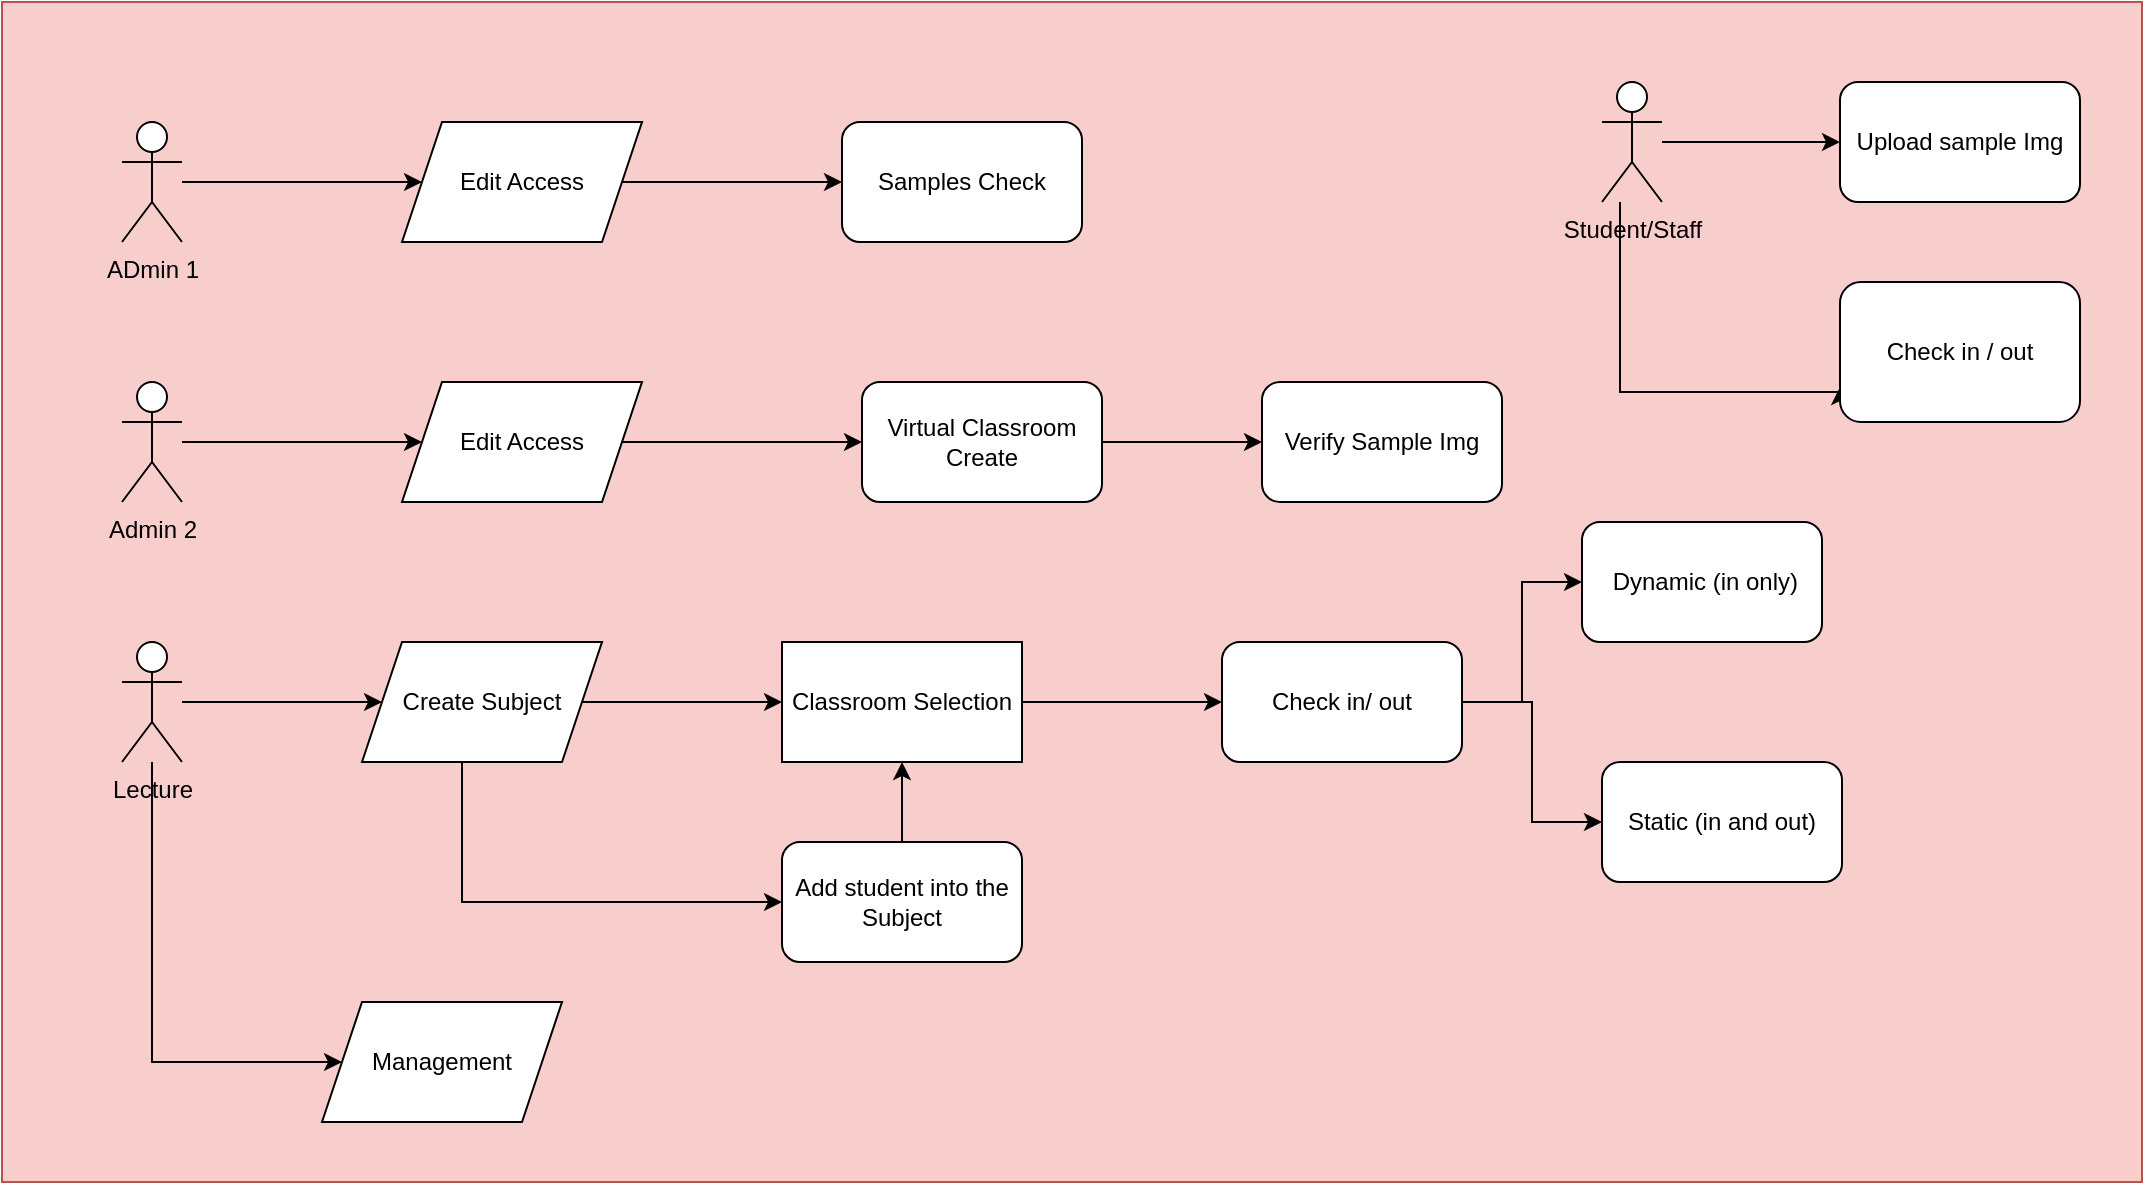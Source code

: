 <mxfile version="24.4.8" type="device">
  <diagram name="Page-1" id="YS56guyC4_ST_xnb5T6s">
    <mxGraphModel dx="1219" dy="771" grid="1" gridSize="10" guides="1" tooltips="1" connect="1" arrows="1" fold="1" page="1" pageScale="1" pageWidth="1200" pageHeight="1920" math="0" shadow="0">
      <root>
        <mxCell id="0" />
        <mxCell id="1" parent="0" />
        <mxCell id="DFtTc4fJqdZt-kXMd437-43" value="" style="rounded=0;whiteSpace=wrap;html=1;fillColor=#f8cecc;strokeColor=#b85450;" vertex="1" parent="1">
          <mxGeometry x="10" y="20" width="1070" height="590" as="geometry" />
        </mxCell>
        <mxCell id="DFtTc4fJqdZt-kXMd437-9" style="edgeStyle=orthogonalEdgeStyle;rounded=0;orthogonalLoop=1;jettySize=auto;html=1;" edge="1" parent="1" source="DFtTc4fJqdZt-kXMd437-1">
          <mxGeometry relative="1" as="geometry">
            <mxPoint x="220" y="110" as="targetPoint" />
          </mxGeometry>
        </mxCell>
        <mxCell id="DFtTc4fJqdZt-kXMd437-1" value="ADmin 1" style="shape=umlActor;verticalLabelPosition=bottom;verticalAlign=top;html=1;outlineConnect=0;" vertex="1" parent="1">
          <mxGeometry x="70" y="80" width="30" height="60" as="geometry" />
        </mxCell>
        <mxCell id="DFtTc4fJqdZt-kXMd437-13" style="edgeStyle=orthogonalEdgeStyle;rounded=0;orthogonalLoop=1;jettySize=auto;html=1;" edge="1" parent="1" source="DFtTc4fJqdZt-kXMd437-8">
          <mxGeometry relative="1" as="geometry">
            <mxPoint x="220" y="240" as="targetPoint" />
          </mxGeometry>
        </mxCell>
        <mxCell id="DFtTc4fJqdZt-kXMd437-8" value="Admin 2" style="shape=umlActor;verticalLabelPosition=bottom;verticalAlign=top;html=1;outlineConnect=0;" vertex="1" parent="1">
          <mxGeometry x="70" y="210" width="30" height="60" as="geometry" />
        </mxCell>
        <mxCell id="DFtTc4fJqdZt-kXMd437-11" style="edgeStyle=orthogonalEdgeStyle;rounded=0;orthogonalLoop=1;jettySize=auto;html=1;" edge="1" parent="1" source="DFtTc4fJqdZt-kXMd437-10">
          <mxGeometry relative="1" as="geometry">
            <mxPoint x="430" y="110" as="targetPoint" />
          </mxGeometry>
        </mxCell>
        <mxCell id="DFtTc4fJqdZt-kXMd437-10" value="Edit Access" style="shape=parallelogram;perimeter=parallelogramPerimeter;whiteSpace=wrap;html=1;fixedSize=1;" vertex="1" parent="1">
          <mxGeometry x="210" y="80" width="120" height="60" as="geometry" />
        </mxCell>
        <mxCell id="DFtTc4fJqdZt-kXMd437-12" value="Samples Check" style="rounded=1;whiteSpace=wrap;html=1;" vertex="1" parent="1">
          <mxGeometry x="430" y="80" width="120" height="60" as="geometry" />
        </mxCell>
        <mxCell id="DFtTc4fJqdZt-kXMd437-15" style="edgeStyle=orthogonalEdgeStyle;rounded=0;orthogonalLoop=1;jettySize=auto;html=1;" edge="1" parent="1" source="DFtTc4fJqdZt-kXMd437-14">
          <mxGeometry relative="1" as="geometry">
            <mxPoint x="440" y="240" as="targetPoint" />
          </mxGeometry>
        </mxCell>
        <mxCell id="DFtTc4fJqdZt-kXMd437-14" value="Edit Access" style="shape=parallelogram;perimeter=parallelogramPerimeter;whiteSpace=wrap;html=1;fixedSize=1;" vertex="1" parent="1">
          <mxGeometry x="210" y="210" width="120" height="60" as="geometry" />
        </mxCell>
        <mxCell id="DFtTc4fJqdZt-kXMd437-18" style="edgeStyle=orthogonalEdgeStyle;rounded=0;orthogonalLoop=1;jettySize=auto;html=1;" edge="1" parent="1" source="DFtTc4fJqdZt-kXMd437-16" target="DFtTc4fJqdZt-kXMd437-17">
          <mxGeometry relative="1" as="geometry" />
        </mxCell>
        <mxCell id="DFtTc4fJqdZt-kXMd437-16" value="Virtual Classroom&lt;div&gt;Create&lt;/div&gt;" style="rounded=1;whiteSpace=wrap;html=1;" vertex="1" parent="1">
          <mxGeometry x="440" y="210" width="120" height="60" as="geometry" />
        </mxCell>
        <mxCell id="DFtTc4fJqdZt-kXMd437-17" value="Verify Sample Img" style="rounded=1;whiteSpace=wrap;html=1;" vertex="1" parent="1">
          <mxGeometry x="640" y="210" width="120" height="60" as="geometry" />
        </mxCell>
        <mxCell id="DFtTc4fJqdZt-kXMd437-20" style="edgeStyle=orthogonalEdgeStyle;rounded=0;orthogonalLoop=1;jettySize=auto;html=1;" edge="1" parent="1" source="DFtTc4fJqdZt-kXMd437-19">
          <mxGeometry relative="1" as="geometry">
            <mxPoint x="200" y="370" as="targetPoint" />
          </mxGeometry>
        </mxCell>
        <mxCell id="DFtTc4fJqdZt-kXMd437-37" style="edgeStyle=orthogonalEdgeStyle;rounded=0;orthogonalLoop=1;jettySize=auto;html=1;entryX=0;entryY=0.5;entryDx=0;entryDy=0;" edge="1" parent="1" source="DFtTc4fJqdZt-kXMd437-19" target="DFtTc4fJqdZt-kXMd437-36">
          <mxGeometry relative="1" as="geometry">
            <Array as="points">
              <mxPoint x="85" y="550" />
            </Array>
          </mxGeometry>
        </mxCell>
        <mxCell id="DFtTc4fJqdZt-kXMd437-19" value="Lecture" style="shape=umlActor;verticalLabelPosition=bottom;verticalAlign=top;html=1;outlineConnect=0;" vertex="1" parent="1">
          <mxGeometry x="70" y="340" width="30" height="60" as="geometry" />
        </mxCell>
        <mxCell id="DFtTc4fJqdZt-kXMd437-22" style="edgeStyle=orthogonalEdgeStyle;rounded=0;orthogonalLoop=1;jettySize=auto;html=1;" edge="1" parent="1" source="DFtTc4fJqdZt-kXMd437-21">
          <mxGeometry relative="1" as="geometry">
            <mxPoint x="400" y="370" as="targetPoint" />
          </mxGeometry>
        </mxCell>
        <mxCell id="DFtTc4fJqdZt-kXMd437-26" style="edgeStyle=orthogonalEdgeStyle;rounded=0;orthogonalLoop=1;jettySize=auto;html=1;entryX=0;entryY=0.5;entryDx=0;entryDy=0;" edge="1" parent="1" source="DFtTc4fJqdZt-kXMd437-21" target="DFtTc4fJqdZt-kXMd437-25">
          <mxGeometry relative="1" as="geometry">
            <Array as="points">
              <mxPoint x="240" y="470" />
            </Array>
          </mxGeometry>
        </mxCell>
        <mxCell id="DFtTc4fJqdZt-kXMd437-21" value="Create Subject" style="shape=parallelogram;perimeter=parallelogramPerimeter;whiteSpace=wrap;html=1;fixedSize=1;" vertex="1" parent="1">
          <mxGeometry x="190" y="340" width="120" height="60" as="geometry" />
        </mxCell>
        <mxCell id="DFtTc4fJqdZt-kXMd437-27" style="edgeStyle=orthogonalEdgeStyle;rounded=0;orthogonalLoop=1;jettySize=auto;html=1;" edge="1" parent="1" source="DFtTc4fJqdZt-kXMd437-23">
          <mxGeometry relative="1" as="geometry">
            <mxPoint x="620" y="370" as="targetPoint" />
          </mxGeometry>
        </mxCell>
        <mxCell id="DFtTc4fJqdZt-kXMd437-23" value="Classroom Selection" style="rounded=0;whiteSpace=wrap;html=1;" vertex="1" parent="1">
          <mxGeometry x="400" y="340" width="120" height="60" as="geometry" />
        </mxCell>
        <mxCell id="DFtTc4fJqdZt-kXMd437-34" style="edgeStyle=orthogonalEdgeStyle;rounded=0;orthogonalLoop=1;jettySize=auto;html=1;" edge="1" parent="1" source="DFtTc4fJqdZt-kXMd437-25" target="DFtTc4fJqdZt-kXMd437-23">
          <mxGeometry relative="1" as="geometry" />
        </mxCell>
        <mxCell id="DFtTc4fJqdZt-kXMd437-25" value="Add student into the Subject" style="rounded=1;whiteSpace=wrap;html=1;" vertex="1" parent="1">
          <mxGeometry x="400" y="440" width="120" height="60" as="geometry" />
        </mxCell>
        <mxCell id="DFtTc4fJqdZt-kXMd437-31" style="edgeStyle=orthogonalEdgeStyle;rounded=0;orthogonalLoop=1;jettySize=auto;html=1;" edge="1" parent="1" source="DFtTc4fJqdZt-kXMd437-28" target="DFtTc4fJqdZt-kXMd437-30">
          <mxGeometry relative="1" as="geometry" />
        </mxCell>
        <mxCell id="DFtTc4fJqdZt-kXMd437-33" style="edgeStyle=orthogonalEdgeStyle;rounded=0;orthogonalLoop=1;jettySize=auto;html=1;" edge="1" parent="1" source="DFtTc4fJqdZt-kXMd437-28" target="DFtTc4fJqdZt-kXMd437-32">
          <mxGeometry relative="1" as="geometry" />
        </mxCell>
        <mxCell id="DFtTc4fJqdZt-kXMd437-28" value="Check in/ out" style="rounded=1;whiteSpace=wrap;html=1;" vertex="1" parent="1">
          <mxGeometry x="620" y="340" width="120" height="60" as="geometry" />
        </mxCell>
        <mxCell id="DFtTc4fJqdZt-kXMd437-30" value="&amp;nbsp;Dynamic (in only)" style="rounded=1;whiteSpace=wrap;html=1;" vertex="1" parent="1">
          <mxGeometry x="800" y="280" width="120" height="60" as="geometry" />
        </mxCell>
        <mxCell id="DFtTc4fJqdZt-kXMd437-32" value="Static (in and out)" style="rounded=1;whiteSpace=wrap;html=1;" vertex="1" parent="1">
          <mxGeometry x="810" y="400" width="120" height="60" as="geometry" />
        </mxCell>
        <mxCell id="DFtTc4fJqdZt-kXMd437-36" value="Management" style="shape=parallelogram;perimeter=parallelogramPerimeter;whiteSpace=wrap;html=1;fixedSize=1;" vertex="1" parent="1">
          <mxGeometry x="170" y="520" width="120" height="60" as="geometry" />
        </mxCell>
        <mxCell id="DFtTc4fJqdZt-kXMd437-40" style="edgeStyle=orthogonalEdgeStyle;rounded=0;orthogonalLoop=1;jettySize=auto;html=1;" edge="1" parent="1" source="DFtTc4fJqdZt-kXMd437-38" target="DFtTc4fJqdZt-kXMd437-39">
          <mxGeometry relative="1" as="geometry" />
        </mxCell>
        <mxCell id="DFtTc4fJqdZt-kXMd437-42" style="edgeStyle=orthogonalEdgeStyle;rounded=0;orthogonalLoop=1;jettySize=auto;html=1;entryX=0;entryY=0.75;entryDx=0;entryDy=0;" edge="1" parent="1" source="DFtTc4fJqdZt-kXMd437-38" target="DFtTc4fJqdZt-kXMd437-41">
          <mxGeometry relative="1" as="geometry">
            <Array as="points">
              <mxPoint x="819" y="215" />
            </Array>
          </mxGeometry>
        </mxCell>
        <mxCell id="DFtTc4fJqdZt-kXMd437-38" value="Student/Staff" style="shape=umlActor;verticalLabelPosition=bottom;verticalAlign=top;html=1;outlineConnect=0;" vertex="1" parent="1">
          <mxGeometry x="810" y="60" width="30" height="60" as="geometry" />
        </mxCell>
        <mxCell id="DFtTc4fJqdZt-kXMd437-39" value="Upload sample Img" style="rounded=1;whiteSpace=wrap;html=1;" vertex="1" parent="1">
          <mxGeometry x="929" y="60" width="120" height="60" as="geometry" />
        </mxCell>
        <mxCell id="DFtTc4fJqdZt-kXMd437-41" value="Check in / out" style="rounded=1;whiteSpace=wrap;html=1;" vertex="1" parent="1">
          <mxGeometry x="929" y="160" width="120" height="70" as="geometry" />
        </mxCell>
      </root>
    </mxGraphModel>
  </diagram>
</mxfile>
